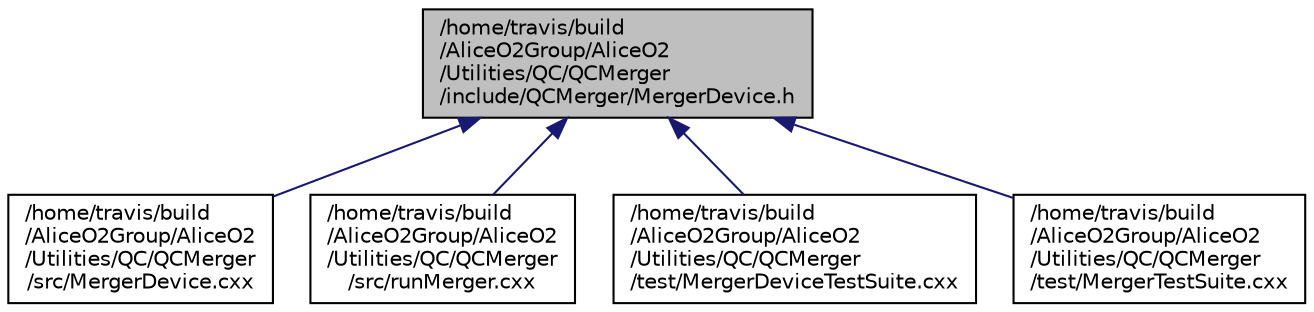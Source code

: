 digraph "/home/travis/build/AliceO2Group/AliceO2/Utilities/QC/QCMerger/include/QCMerger/MergerDevice.h"
{
 // INTERACTIVE_SVG=YES
  bgcolor="transparent";
  edge [fontname="Helvetica",fontsize="10",labelfontname="Helvetica",labelfontsize="10"];
  node [fontname="Helvetica",fontsize="10",shape=record];
  Node1 [label="/home/travis/build\l/AliceO2Group/AliceO2\l/Utilities/QC/QCMerger\l/include/QCMerger/MergerDevice.h",height=0.2,width=0.4,color="black", fillcolor="grey75", style="filled" fontcolor="black"];
  Node1 -> Node2 [dir="back",color="midnightblue",fontsize="10",style="solid",fontname="Helvetica"];
  Node2 [label="/home/travis/build\l/AliceO2Group/AliceO2\l/Utilities/QC/QCMerger\l/src/MergerDevice.cxx",height=0.2,width=0.4,color="black",URL="$d6/d9b/MergerDevice_8cxx.html"];
  Node1 -> Node3 [dir="back",color="midnightblue",fontsize="10",style="solid",fontname="Helvetica"];
  Node3 [label="/home/travis/build\l/AliceO2Group/AliceO2\l/Utilities/QC/QCMerger\l/src/runMerger.cxx",height=0.2,width=0.4,color="black",URL="$d3/d4e/runMerger_8cxx.html"];
  Node1 -> Node4 [dir="back",color="midnightblue",fontsize="10",style="solid",fontname="Helvetica"];
  Node4 [label="/home/travis/build\l/AliceO2Group/AliceO2\l/Utilities/QC/QCMerger\l/test/MergerDeviceTestSuite.cxx",height=0.2,width=0.4,color="black",URL="$df/d43/MergerDeviceTestSuite_8cxx.html"];
  Node1 -> Node5 [dir="back",color="midnightblue",fontsize="10",style="solid",fontname="Helvetica"];
  Node5 [label="/home/travis/build\l/AliceO2Group/AliceO2\l/Utilities/QC/QCMerger\l/test/MergerTestSuite.cxx",height=0.2,width=0.4,color="black",URL="$d7/d96/MergerTestSuite_8cxx.html"];
}
